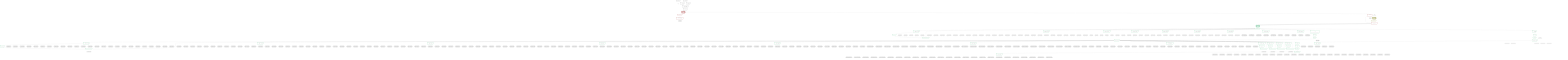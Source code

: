graph TD
    classDef path fill:#eee,stroke:#000
    classDef plan fill:#fff,stroke-width:3px
    classDef itemplan fill:#fff,stroke-width:6px
    classDef sideeffectplan fill:#f00,stroke-width:6px

    %% subgraph fields
    P1{{"~"}}:::path
    P2[/">people"\]:::path
    P3>">people[]"]:::path
    P2 -.- P3
    P4([">pe…e[]>username"]):::path
    %% P3 -.-> P4
    P5[/">pe…e[]>items"\]:::path
    P6>">pe…e[]>items[]"]:::path
    P5 -.- P6
    P7{{">pe…e[]>items[]>parent"}}:::path
    P8([">pe…e[]>items[]>parent>id"]):::path
    %% P7 -.-> P8
    P9([">pe…e[]>items[]>parent>type"]):::path
    %% P7 -.-> P9
    P10([">pe…e[]>items[]>parent>type2"]):::path
    %% P7 -.-> P10
    P11{{">pe…e[]>items[]>parent>author"}}:::path
    P12([">pe…e[]>items[]>parent>author>username"]):::path
    %% P11 -.-> P12
    %% P7 -.-> P11
    P13([">pe…e[]>items[]>parent>position"]):::path
    %% P7 -.-> P13
    P14([">pe…e[]>items[]>parent>createdAt"]):::path
    %% P7 -.-> P14
    P15([">pe…e[]>items[]>parent>updatedAt"]):::path
    %% P7 -.-> P15
    P16([">pe…e[]>items[]>parent>isExplicitlyArchived"]):::path
    %% P7 -.-> P16
    P17([">pe…e[]>items[]>parent>archivedAt"]):::path
    %% P7 -.-> P17
    P18([">pe…e[]>items[]>parent>id"]):::path
    %% P7 -.-> P18
    P19([">pe…e[]>items[]>parent>type"]):::path
    %% P7 -.-> P19
    P20([">pe…e[]>items[]>parent>type2"]):::path
    %% P7 -.-> P20
    P21{{">pe…e[]>items[]>parent>author"}}:::path
    P22([">pe…e[]>items[]>parent>author>username"]):::path
    %% P21 -.-> P22
    %% P7 -.-> P21
    P23([">pe…e[]>items[]>parent>position"]):::path
    %% P7 -.-> P23
    P24([">pe…e[]>items[]>parent>createdAt"]):::path
    %% P7 -.-> P24
    P25([">pe…e[]>items[]>parent>updatedAt"]):::path
    %% P7 -.-> P25
    P26([">pe…e[]>items[]>parent>isExplicitlyArchived"]):::path
    %% P7 -.-> P26
    P27([">pe…e[]>items[]>parent>archivedAt"]):::path
    %% P7 -.-> P27
    P28([">pe…e[]>items[]>parent>id"]):::path
    %% P7 -.-> P28
    P29([">pe…e[]>items[]>parent>type"]):::path
    %% P7 -.-> P29
    P30([">pe…e[]>items[]>parent>type2"]):::path
    %% P7 -.-> P30
    P31{{">pe…e[]>items[]>parent>author"}}:::path
    P32([">pe…e[]>items[]>parent>author>username"]):::path
    %% P31 -.-> P32
    %% P7 -.-> P31
    P33([">pe…e[]>items[]>parent>position"]):::path
    %% P7 -.-> P33
    P34([">pe…e[]>items[]>parent>createdAt"]):::path
    %% P7 -.-> P34
    P35([">pe…e[]>items[]>parent>updatedAt"]):::path
    %% P7 -.-> P35
    P36([">pe…e[]>items[]>parent>isExplicitlyArchived"]):::path
    %% P7 -.-> P36
    P37([">pe…e[]>items[]>parent>archivedAt"]):::path
    %% P7 -.-> P37
    P38([">pe…e[]>items[]>parent>id"]):::path
    %% P7 -.-> P38
    P39([">pe…e[]>items[]>parent>type"]):::path
    %% P7 -.-> P39
    P40([">pe…e[]>items[]>parent>type2"]):::path
    %% P7 -.-> P40
    P41{{">pe…e[]>items[]>parent>author"}}:::path
    P42([">pe…e[]>items[]>parent>author>username"]):::path
    %% P41 -.-> P42
    %% P7 -.-> P41
    P43([">pe…e[]>items[]>parent>position"]):::path
    %% P7 -.-> P43
    P44([">pe…e[]>items[]>parent>createdAt"]):::path
    %% P7 -.-> P44
    P45([">pe…e[]>items[]>parent>updatedAt"]):::path
    %% P7 -.-> P45
    P46([">pe…e[]>items[]>parent>isExplicitlyArchived"]):::path
    %% P7 -.-> P46
    P47([">pe…e[]>items[]>parent>archivedAt"]):::path
    %% P7 -.-> P47
    P48([">pe…e[]>items[]>parent>id"]):::path
    %% P7 -.-> P48
    P49([">pe…e[]>items[]>parent>type"]):::path
    %% P7 -.-> P49
    P50([">pe…e[]>items[]>parent>type2"]):::path
    %% P7 -.-> P50
    P51{{">pe…e[]>items[]>parent>author"}}:::path
    P52([">pe…e[]>items[]>parent>author>username"]):::path
    %% P51 -.-> P52
    %% P7 -.-> P51
    P53([">pe…e[]>items[]>parent>position"]):::path
    %% P7 -.-> P53
    P54([">pe…e[]>items[]>parent>createdAt"]):::path
    %% P7 -.-> P54
    P55([">pe…e[]>items[]>parent>updatedAt"]):::path
    %% P7 -.-> P55
    P56([">pe…e[]>items[]>parent>isExplicitlyArchived"]):::path
    %% P7 -.-> P56
    P57([">pe…e[]>items[]>parent>archivedAt"]):::path
    %% P7 -.-> P57
    %% P6 -.-> P7
    P58([">pe…e[]>items[]>id"]):::path
    %% P6 -.-> P58
    P59([">pe…e[]>items[]>type"]):::path
    %% P6 -.-> P59
    P60([">pe…e[]>items[]>type2"]):::path
    %% P6 -.-> P60
    P61{{">pe…e[]>items[]>author"}}:::path
    P62([">pe…e[]>items[]>author>username"]):::path
    %% P61 -.-> P62
    %% P6 -.-> P61
    P63([">pe…e[]>items[]>position"]):::path
    %% P6 -.-> P63
    P64([">pe…e[]>items[]>createdAt"]):::path
    %% P6 -.-> P64
    P65([">pe…e[]>items[]>updatedAt"]):::path
    %% P6 -.-> P65
    P66([">pe…e[]>items[]>isExplicitlyArchived"]):::path
    %% P6 -.-> P66
    P67([">pe…e[]>items[]>archivedAt"]):::path
    %% P6 -.-> P67
    P68{{">pe…e[]>items[]>parent"}}:::path
    P69([">pe…e[]>items[]>parent>id"]):::path
    %% P68 -.-> P69
    P70([">pe…e[]>items[]>parent>type"]):::path
    %% P68 -.-> P70
    P71([">pe…e[]>items[]>parent>type2"]):::path
    %% P68 -.-> P71
    P72{{">pe…e[]>items[]>parent>author"}}:::path
    P73([">pe…e[]>items[]>parent>author>username"]):::path
    %% P72 -.-> P73
    %% P68 -.-> P72
    P74([">pe…e[]>items[]>parent>position"]):::path
    %% P68 -.-> P74
    P75([">pe…e[]>items[]>parent>createdAt"]):::path
    %% P68 -.-> P75
    P76([">pe…e[]>items[]>parent>updatedAt"]):::path
    %% P68 -.-> P76
    P77([">pe…e[]>items[]>parent>isExplicitlyArchived"]):::path
    %% P68 -.-> P77
    P78([">pe…e[]>items[]>parent>archivedAt"]):::path
    %% P68 -.-> P78
    P79([">pe…e[]>items[]>parent>id"]):::path
    %% P68 -.-> P79
    P80([">pe…e[]>items[]>parent>type"]):::path
    %% P68 -.-> P80
    P81([">pe…e[]>items[]>parent>type2"]):::path
    %% P68 -.-> P81
    P82{{">pe…e[]>items[]>parent>author"}}:::path
    P83([">pe…e[]>items[]>parent>author>username"]):::path
    %% P82 -.-> P83
    %% P68 -.-> P82
    P84([">pe…e[]>items[]>parent>position"]):::path
    %% P68 -.-> P84
    P85([">pe…e[]>items[]>parent>createdAt"]):::path
    %% P68 -.-> P85
    P86([">pe…e[]>items[]>parent>updatedAt"]):::path
    %% P68 -.-> P86
    P87([">pe…e[]>items[]>parent>isExplicitlyArchived"]):::path
    %% P68 -.-> P87
    P88([">pe…e[]>items[]>parent>archivedAt"]):::path
    %% P68 -.-> P88
    P89([">pe…e[]>items[]>parent>id"]):::path
    %% P68 -.-> P89
    P90([">pe…e[]>items[]>parent>type"]):::path
    %% P68 -.-> P90
    P91([">pe…e[]>items[]>parent>type2"]):::path
    %% P68 -.-> P91
    P92{{">pe…e[]>items[]>parent>author"}}:::path
    P93([">pe…e[]>items[]>parent>author>username"]):::path
    %% P92 -.-> P93
    %% P68 -.-> P92
    P94([">pe…e[]>items[]>parent>position"]):::path
    %% P68 -.-> P94
    P95([">pe…e[]>items[]>parent>createdAt"]):::path
    %% P68 -.-> P95
    P96([">pe…e[]>items[]>parent>updatedAt"]):::path
    %% P68 -.-> P96
    P97([">pe…e[]>items[]>parent>isExplicitlyArchived"]):::path
    %% P68 -.-> P97
    P98([">pe…e[]>items[]>parent>archivedAt"]):::path
    %% P68 -.-> P98
    P99([">pe…e[]>items[]>parent>id"]):::path
    %% P68 -.-> P99
    P100([">pe…e[]>items[]>parent>type"]):::path
    %% P68 -.-> P100
    P101([">pe…e[]>items[]>parent>type2"]):::path
    %% P68 -.-> P101
    P102{{">pe…e[]>items[]>parent>author"}}:::path
    P103([">pe…e[]>items[]>parent>author>username"]):::path
    %% P102 -.-> P103
    %% P68 -.-> P102
    P104([">pe…e[]>items[]>parent>position"]):::path
    %% P68 -.-> P104
    P105([">pe…e[]>items[]>parent>createdAt"]):::path
    %% P68 -.-> P105
    P106([">pe…e[]>items[]>parent>updatedAt"]):::path
    %% P68 -.-> P106
    P107([">pe…e[]>items[]>parent>isExplicitlyArchived"]):::path
    %% P68 -.-> P107
    P108([">pe…e[]>items[]>parent>archivedAt"]):::path
    %% P68 -.-> P108
    P109([">pe…e[]>items[]>parent>id"]):::path
    %% P68 -.-> P109
    P110([">pe…e[]>items[]>parent>type"]):::path
    %% P68 -.-> P110
    P111([">pe…e[]>items[]>parent>type2"]):::path
    %% P68 -.-> P111
    P112{{">pe…e[]>items[]>parent>author"}}:::path
    P113([">pe…e[]>items[]>parent>author>username"]):::path
    %% P112 -.-> P113
    %% P68 -.-> P112
    P114([">pe…e[]>items[]>parent>position"]):::path
    %% P68 -.-> P114
    P115([">pe…e[]>items[]>parent>createdAt"]):::path
    %% P68 -.-> P115
    P116([">pe…e[]>items[]>parent>updatedAt"]):::path
    %% P68 -.-> P116
    P117([">pe…e[]>items[]>parent>isExplicitlyArchived"]):::path
    %% P68 -.-> P117
    P118([">pe…e[]>items[]>parent>archivedAt"]):::path
    %% P68 -.-> P118
    %% P6 -.-> P68
    P119([">pe…e[]>items[]>id"]):::path
    %% P6 -.-> P119
    P120([">pe…e[]>items[]>type"]):::path
    %% P6 -.-> P120
    P121([">pe…e[]>items[]>type2"]):::path
    %% P6 -.-> P121
    P122{{">pe…e[]>items[]>author"}}:::path
    P123([">pe…e[]>items[]>author>username"]):::path
    %% P122 -.-> P123
    %% P6 -.-> P122
    P124([">pe…e[]>items[]>position"]):::path
    %% P6 -.-> P124
    P125([">pe…e[]>items[]>createdAt"]):::path
    %% P6 -.-> P125
    P126([">pe…e[]>items[]>updatedAt"]):::path
    %% P6 -.-> P126
    P127([">pe…e[]>items[]>isExplicitlyArchived"]):::path
    %% P6 -.-> P127
    P128([">pe…e[]>items[]>archivedAt"]):::path
    %% P6 -.-> P128
    P129{{">pe…e[]>items[]>parent"}}:::path
    P130([">pe…e[]>items[]>parent>id"]):::path
    %% P129 -.-> P130
    P131([">pe…e[]>items[]>parent>type"]):::path
    %% P129 -.-> P131
    P132([">pe…e[]>items[]>parent>type2"]):::path
    %% P129 -.-> P132
    P133{{">pe…e[]>items[]>parent>author"}}:::path
    P134([">pe…e[]>items[]>parent>author>username"]):::path
    %% P133 -.-> P134
    %% P129 -.-> P133
    P135([">pe…e[]>items[]>parent>position"]):::path
    %% P129 -.-> P135
    P136([">pe…e[]>items[]>parent>createdAt"]):::path
    %% P129 -.-> P136
    P137([">pe…e[]>items[]>parent>updatedAt"]):::path
    %% P129 -.-> P137
    P138([">pe…e[]>items[]>parent>isExplicitlyArchived"]):::path
    %% P129 -.-> P138
    P139([">pe…e[]>items[]>parent>archivedAt"]):::path
    %% P129 -.-> P139
    P140([">pe…e[]>items[]>parent>id"]):::path
    %% P129 -.-> P140
    P141([">pe…e[]>items[]>parent>type"]):::path
    %% P129 -.-> P141
    P142([">pe…e[]>items[]>parent>type2"]):::path
    %% P129 -.-> P142
    P143{{">pe…e[]>items[]>parent>author"}}:::path
    P144([">pe…e[]>items[]>parent>author>username"]):::path
    %% P143 -.-> P144
    %% P129 -.-> P143
    P145([">pe…e[]>items[]>parent>position"]):::path
    %% P129 -.-> P145
    P146([">pe…e[]>items[]>parent>createdAt"]):::path
    %% P129 -.-> P146
    P147([">pe…e[]>items[]>parent>updatedAt"]):::path
    %% P129 -.-> P147
    P148([">pe…e[]>items[]>parent>isExplicitlyArchived"]):::path
    %% P129 -.-> P148
    P149([">pe…e[]>items[]>parent>archivedAt"]):::path
    %% P129 -.-> P149
    P150([">pe…e[]>items[]>parent>id"]):::path
    %% P129 -.-> P150
    P151([">pe…e[]>items[]>parent>type"]):::path
    %% P129 -.-> P151
    P152([">pe…e[]>items[]>parent>type2"]):::path
    %% P129 -.-> P152
    P153{{">pe…e[]>items[]>parent>author"}}:::path
    P154([">pe…e[]>items[]>parent>author>username"]):::path
    %% P153 -.-> P154
    %% P129 -.-> P153
    P155([">pe…e[]>items[]>parent>position"]):::path
    %% P129 -.-> P155
    P156([">pe…e[]>items[]>parent>createdAt"]):::path
    %% P129 -.-> P156
    P157([">pe…e[]>items[]>parent>updatedAt"]):::path
    %% P129 -.-> P157
    P158([">pe…e[]>items[]>parent>isExplicitlyArchived"]):::path
    %% P129 -.-> P158
    P159([">pe…e[]>items[]>parent>archivedAt"]):::path
    %% P129 -.-> P159
    P160([">pe…e[]>items[]>parent>id"]):::path
    %% P129 -.-> P160
    P161([">pe…e[]>items[]>parent>type"]):::path
    %% P129 -.-> P161
    P162([">pe…e[]>items[]>parent>type2"]):::path
    %% P129 -.-> P162
    P163{{">pe…e[]>items[]>parent>author"}}:::path
    P164([">pe…e[]>items[]>parent>author>username"]):::path
    %% P163 -.-> P164
    %% P129 -.-> P163
    P165([">pe…e[]>items[]>parent>position"]):::path
    %% P129 -.-> P165
    P166([">pe…e[]>items[]>parent>createdAt"]):::path
    %% P129 -.-> P166
    P167([">pe…e[]>items[]>parent>updatedAt"]):::path
    %% P129 -.-> P167
    P168([">pe…e[]>items[]>parent>isExplicitlyArchived"]):::path
    %% P129 -.-> P168
    P169([">pe…e[]>items[]>parent>archivedAt"]):::path
    %% P129 -.-> P169
    P170([">pe…e[]>items[]>parent>id"]):::path
    %% P129 -.-> P170
    P171([">pe…e[]>items[]>parent>type"]):::path
    %% P129 -.-> P171
    P172([">pe…e[]>items[]>parent>type2"]):::path
    %% P129 -.-> P172
    P173{{">pe…e[]>items[]>parent>author"}}:::path
    P174([">pe…e[]>items[]>parent>author>username"]):::path
    %% P173 -.-> P174
    %% P129 -.-> P173
    P175([">pe…e[]>items[]>parent>position"]):::path
    %% P129 -.-> P175
    P176([">pe…e[]>items[]>parent>createdAt"]):::path
    %% P129 -.-> P176
    P177([">pe…e[]>items[]>parent>updatedAt"]):::path
    %% P129 -.-> P177
    P178([">pe…e[]>items[]>parent>isExplicitlyArchived"]):::path
    %% P129 -.-> P178
    P179([">pe…e[]>items[]>parent>archivedAt"]):::path
    %% P129 -.-> P179
    %% P6 -.-> P129
    P180([">pe…e[]>items[]>id"]):::path
    %% P6 -.-> P180
    P181([">pe…e[]>items[]>type"]):::path
    %% P6 -.-> P181
    P182([">pe…e[]>items[]>type2"]):::path
    %% P6 -.-> P182
    P183{{">pe…e[]>items[]>author"}}:::path
    P184([">pe…e[]>items[]>author>username"]):::path
    %% P183 -.-> P184
    %% P6 -.-> P183
    P185([">pe…e[]>items[]>position"]):::path
    %% P6 -.-> P185
    P186([">pe…e[]>items[]>createdAt"]):::path
    %% P6 -.-> P186
    P187([">pe…e[]>items[]>updatedAt"]):::path
    %% P6 -.-> P187
    P188([">pe…e[]>items[]>isExplicitlyArchived"]):::path
    %% P6 -.-> P188
    P189([">pe…e[]>items[]>archivedAt"]):::path
    %% P6 -.-> P189
    P190{{">pe…e[]>items[]>parent"}}:::path
    P191([">pe…e[]>items[]>parent>id"]):::path
    %% P190 -.-> P191
    P192([">pe…e[]>items[]>parent>type"]):::path
    %% P190 -.-> P192
    P193([">pe…e[]>items[]>parent>type2"]):::path
    %% P190 -.-> P193
    P194{{">pe…e[]>items[]>parent>author"}}:::path
    P195([">pe…e[]>items[]>parent>author>username"]):::path
    %% P194 -.-> P195
    %% P190 -.-> P194
    P196([">pe…e[]>items[]>parent>position"]):::path
    %% P190 -.-> P196
    P197([">pe…e[]>items[]>parent>createdAt"]):::path
    %% P190 -.-> P197
    P198([">pe…e[]>items[]>parent>updatedAt"]):::path
    %% P190 -.-> P198
    P199([">pe…e[]>items[]>parent>isExplicitlyArchived"]):::path
    %% P190 -.-> P199
    P200([">pe…e[]>items[]>parent>archivedAt"]):::path
    %% P190 -.-> P200
    P201([">pe…e[]>items[]>parent>id"]):::path
    %% P190 -.-> P201
    P202([">pe…e[]>items[]>parent>type"]):::path
    %% P190 -.-> P202
    P203([">pe…e[]>items[]>parent>type2"]):::path
    %% P190 -.-> P203
    P204{{">pe…e[]>items[]>parent>author"}}:::path
    P205([">pe…e[]>items[]>parent>author>username"]):::path
    %% P204 -.-> P205
    %% P190 -.-> P204
    P206([">pe…e[]>items[]>parent>position"]):::path
    %% P190 -.-> P206
    P207([">pe…e[]>items[]>parent>createdAt"]):::path
    %% P190 -.-> P207
    P208([">pe…e[]>items[]>parent>updatedAt"]):::path
    %% P190 -.-> P208
    P209([">pe…e[]>items[]>parent>isExplicitlyArchived"]):::path
    %% P190 -.-> P209
    P210([">pe…e[]>items[]>parent>archivedAt"]):::path
    %% P190 -.-> P210
    P211([">pe…e[]>items[]>parent>id"]):::path
    %% P190 -.-> P211
    P212([">pe…e[]>items[]>parent>type"]):::path
    %% P190 -.-> P212
    P213([">pe…e[]>items[]>parent>type2"]):::path
    %% P190 -.-> P213
    P214{{">pe…e[]>items[]>parent>author"}}:::path
    P215([">pe…e[]>items[]>parent>author>username"]):::path
    %% P214 -.-> P215
    %% P190 -.-> P214
    P216([">pe…e[]>items[]>parent>position"]):::path
    %% P190 -.-> P216
    P217([">pe…e[]>items[]>parent>createdAt"]):::path
    %% P190 -.-> P217
    P218([">pe…e[]>items[]>parent>updatedAt"]):::path
    %% P190 -.-> P218
    P219([">pe…e[]>items[]>parent>isExplicitlyArchived"]):::path
    %% P190 -.-> P219
    P220([">pe…e[]>items[]>parent>archivedAt"]):::path
    %% P190 -.-> P220
    P221([">pe…e[]>items[]>parent>id"]):::path
    %% P190 -.-> P221
    P222([">pe…e[]>items[]>parent>type"]):::path
    %% P190 -.-> P222
    P223([">pe…e[]>items[]>parent>type2"]):::path
    %% P190 -.-> P223
    P224{{">pe…e[]>items[]>parent>author"}}:::path
    P225([">pe…e[]>items[]>parent>author>username"]):::path
    %% P224 -.-> P225
    %% P190 -.-> P224
    P226([">pe…e[]>items[]>parent>position"]):::path
    %% P190 -.-> P226
    P227([">pe…e[]>items[]>parent>createdAt"]):::path
    %% P190 -.-> P227
    P228([">pe…e[]>items[]>parent>updatedAt"]):::path
    %% P190 -.-> P228
    P229([">pe…e[]>items[]>parent>isExplicitlyArchived"]):::path
    %% P190 -.-> P229
    P230([">pe…e[]>items[]>parent>archivedAt"]):::path
    %% P190 -.-> P230
    P231([">pe…e[]>items[]>parent>id"]):::path
    %% P190 -.-> P231
    P232([">pe…e[]>items[]>parent>type"]):::path
    %% P190 -.-> P232
    P233([">pe…e[]>items[]>parent>type2"]):::path
    %% P190 -.-> P233
    P234{{">pe…e[]>items[]>parent>author"}}:::path
    P235([">pe…e[]>items[]>parent>author>username"]):::path
    %% P234 -.-> P235
    %% P190 -.-> P234
    P236([">pe…e[]>items[]>parent>position"]):::path
    %% P190 -.-> P236
    P237([">pe…e[]>items[]>parent>createdAt"]):::path
    %% P190 -.-> P237
    P238([">pe…e[]>items[]>parent>updatedAt"]):::path
    %% P190 -.-> P238
    P239([">pe…e[]>items[]>parent>isExplicitlyArchived"]):::path
    %% P190 -.-> P239
    P240([">pe…e[]>items[]>parent>archivedAt"]):::path
    %% P190 -.-> P240
    %% P6 -.-> P190
    P241([">pe…e[]>items[]>id"]):::path
    %% P6 -.-> P241
    P242([">pe…e[]>items[]>type"]):::path
    %% P6 -.-> P242
    P243([">pe…e[]>items[]>type2"]):::path
    %% P6 -.-> P243
    P244{{">pe…e[]>items[]>author"}}:::path
    P245([">pe…e[]>items[]>author>username"]):::path
    %% P244 -.-> P245
    %% P6 -.-> P244
    P246([">pe…e[]>items[]>position"]):::path
    %% P6 -.-> P246
    P247([">pe…e[]>items[]>createdAt"]):::path
    %% P6 -.-> P247
    P248([">pe…e[]>items[]>updatedAt"]):::path
    %% P6 -.-> P248
    P249([">pe…e[]>items[]>isExplicitlyArchived"]):::path
    %% P6 -.-> P249
    P250([">pe…e[]>items[]>archivedAt"]):::path
    %% P6 -.-> P250
    P251{{">pe…e[]>items[]>parent"}}:::path
    P252([">pe…e[]>items[]>parent>id"]):::path
    %% P251 -.-> P252
    P253([">pe…e[]>items[]>parent>type"]):::path
    %% P251 -.-> P253
    P254([">pe…e[]>items[]>parent>type2"]):::path
    %% P251 -.-> P254
    P255{{">pe…e[]>items[]>parent>author"}}:::path
    P256([">pe…e[]>items[]>parent>author>username"]):::path
    %% P255 -.-> P256
    %% P251 -.-> P255
    P257([">pe…e[]>items[]>parent>position"]):::path
    %% P251 -.-> P257
    P258([">pe…e[]>items[]>parent>createdAt"]):::path
    %% P251 -.-> P258
    P259([">pe…e[]>items[]>parent>updatedAt"]):::path
    %% P251 -.-> P259
    P260([">pe…e[]>items[]>parent>isExplicitlyArchived"]):::path
    %% P251 -.-> P260
    P261([">pe…e[]>items[]>parent>archivedAt"]):::path
    %% P251 -.-> P261
    P262([">pe…e[]>items[]>parent>id"]):::path
    %% P251 -.-> P262
    P263([">pe…e[]>items[]>parent>type"]):::path
    %% P251 -.-> P263
    P264([">pe…e[]>items[]>parent>type2"]):::path
    %% P251 -.-> P264
    P265{{">pe…e[]>items[]>parent>author"}}:::path
    P266([">pe…e[]>items[]>parent>author>username"]):::path
    %% P265 -.-> P266
    %% P251 -.-> P265
    P267([">pe…e[]>items[]>parent>position"]):::path
    %% P251 -.-> P267
    P268([">pe…e[]>items[]>parent>createdAt"]):::path
    %% P251 -.-> P268
    P269([">pe…e[]>items[]>parent>updatedAt"]):::path
    %% P251 -.-> P269
    P270([">pe…e[]>items[]>parent>isExplicitlyArchived"]):::path
    %% P251 -.-> P270
    P271([">pe…e[]>items[]>parent>archivedAt"]):::path
    %% P251 -.-> P271
    P272([">pe…e[]>items[]>parent>id"]):::path
    %% P251 -.-> P272
    P273([">pe…e[]>items[]>parent>type"]):::path
    %% P251 -.-> P273
    P274([">pe…e[]>items[]>parent>type2"]):::path
    %% P251 -.-> P274
    P275{{">pe…e[]>items[]>parent>author"}}:::path
    P276([">pe…e[]>items[]>parent>author>username"]):::path
    %% P275 -.-> P276
    %% P251 -.-> P275
    P277([">pe…e[]>items[]>parent>position"]):::path
    %% P251 -.-> P277
    P278([">pe…e[]>items[]>parent>createdAt"]):::path
    %% P251 -.-> P278
    P279([">pe…e[]>items[]>parent>updatedAt"]):::path
    %% P251 -.-> P279
    P280([">pe…e[]>items[]>parent>isExplicitlyArchived"]):::path
    %% P251 -.-> P280
    P281([">pe…e[]>items[]>parent>archivedAt"]):::path
    %% P251 -.-> P281
    P282([">pe…e[]>items[]>parent>id"]):::path
    %% P251 -.-> P282
    P283([">pe…e[]>items[]>parent>type"]):::path
    %% P251 -.-> P283
    P284([">pe…e[]>items[]>parent>type2"]):::path
    %% P251 -.-> P284
    P285{{">pe…e[]>items[]>parent>author"}}:::path
    P286([">pe…e[]>items[]>parent>author>username"]):::path
    %% P285 -.-> P286
    %% P251 -.-> P285
    P287([">pe…e[]>items[]>parent>position"]):::path
    %% P251 -.-> P287
    P288([">pe…e[]>items[]>parent>createdAt"]):::path
    %% P251 -.-> P288
    P289([">pe…e[]>items[]>parent>updatedAt"]):::path
    %% P251 -.-> P289
    P290([">pe…e[]>items[]>parent>isExplicitlyArchived"]):::path
    %% P251 -.-> P290
    P291([">pe…e[]>items[]>parent>archivedAt"]):::path
    %% P251 -.-> P291
    P292([">pe…e[]>items[]>parent>id"]):::path
    %% P251 -.-> P292
    P293([">pe…e[]>items[]>parent>type"]):::path
    %% P251 -.-> P293
    P294([">pe…e[]>items[]>parent>type2"]):::path
    %% P251 -.-> P294
    P295{{">pe…e[]>items[]>parent>author"}}:::path
    P296([">pe…e[]>items[]>parent>author>username"]):::path
    %% P295 -.-> P296
    %% P251 -.-> P295
    P297([">pe…e[]>items[]>parent>position"]):::path
    %% P251 -.-> P297
    P298([">pe…e[]>items[]>parent>createdAt"]):::path
    %% P251 -.-> P298
    P299([">pe…e[]>items[]>parent>updatedAt"]):::path
    %% P251 -.-> P299
    P300([">pe…e[]>items[]>parent>isExplicitlyArchived"]):::path
    %% P251 -.-> P300
    P301([">pe…e[]>items[]>parent>archivedAt"]):::path
    %% P251 -.-> P301
    %% P6 -.-> P251
    P302([">pe…e[]>items[]>id"]):::path
    %% P6 -.-> P302
    P303([">pe…e[]>items[]>type"]):::path
    %% P6 -.-> P303
    P304([">pe…e[]>items[]>type2"]):::path
    %% P6 -.-> P304
    P305{{">pe…e[]>items[]>author"}}:::path
    P306([">pe…e[]>items[]>author>username"]):::path
    %% P305 -.-> P306
    %% P6 -.-> P305
    P307([">pe…e[]>items[]>position"]):::path
    %% P6 -.-> P307
    P308([">pe…e[]>items[]>createdAt"]):::path
    %% P6 -.-> P308
    P309([">pe…e[]>items[]>updatedAt"]):::path
    %% P6 -.-> P309
    P310([">pe…e[]>items[]>isExplicitlyArchived"]):::path
    %% P6 -.-> P310
    P311([">pe…e[]>items[]>archivedAt"]):::path
    %% P6 -.-> P311
    %% P3 -.-> P5
    %% P1 -.-> P2
    %% end

    %% define plans
    __Value_3["__Value[_3∈0]<br /><context>"]:::plan
    __Value_5["__Value[_5∈0]<br /><rootValue>"]:::plan
    PgSelect_7["PgSelect[_7∈0]<br /><people>"]:::plan
    __Item_11>"__Item[_11∈1]<br /><_7>"]:::itemplan
    PgSelectSingle_12["PgSelectSingle[_12∈1]<br /><people>"]:::plan
    PgClassExpression_13["PgClassExpression[_13∈1]<br /><__people__.#quot;username#quot;>"]:::plan
    __ListTransform_19["__ListTransform[_19∈1]<br /><each:_15>"]:::plan
    __Item_20>"__Item[_20∈2]<br /><_563>"]:::itemplan
    PgSelectSingle_21["PgSelectSingle[_21∈2]<br /><single_table_items>"]:::plan
    __Item_22>"__Item[_22∈3]<br /><_19>"]:::itemplan
    PgSelectSingle_23["PgSelectSingle[_23∈3]<br /><single_table_items>"]:::plan
    PgClassExpression_24["PgClassExpression[_24∈3]<br /><__single_t...s__.#quot;type#quot;>"]:::plan
    Lambda_25["Lambda[_25∈3]"]:::plan
    PgSingleTablePolymorphic_26["PgSingleTablePolymorphic[_26∈3]"]:::plan
    PgClassExpression_27["PgClassExpression[_27∈3]<br /><__single_t...parent_id#quot;>"]:::plan
    First_32["First[_32∈3]"]:::plan
    PgSelectSingle_33["PgSelectSingle[_33∈3]<br /><single_table_items>"]:::plan
    PgClassExpression_34["PgClassExpression[_34∈3]<br /><__single_t...s__.#quot;type#quot;>"]:::plan
    Lambda_35["Lambda[_35∈3]"]:::plan
    PgSingleTablePolymorphic_36["PgSingleTablePolymorphic[_36∈3]"]:::plan
    PgClassExpression_39["PgClassExpression[_39∈3]<br /><__single_t...__.#quot;type2#quot;>"]:::plan
    First_45["First[_45∈3]"]:::plan
    PgSelectSingle_46["PgSelectSingle[_46∈3]<br /><people>"]:::plan
    PgClassExpression_47["PgClassExpression[_47∈3]<br /><__people__.#quot;username#quot;>"]:::plan
    PgClassExpression_48["PgClassExpression[_48∈3]<br /><__single_t...#quot;position#quot;>"]:::plan
    PgClassExpression_49["PgClassExpression[_49∈3]<br /><__single_t...reated_at#quot;>"]:::plan
    PgClassExpression_50["PgClassExpression[_50∈3]<br /><__single_t...pdated_at#quot;>"]:::plan
    PgClassExpression_51["PgClassExpression[_51∈3]<br /><__single_t..._archived#quot;>"]:::plan
    PgClassExpression_52["PgClassExpression[_52∈3]<br /><__single_t...chived_at#quot;>"]:::plan
    PgClassExpression_117["PgClassExpression[_117∈3]<br /><__single_t...ems__.#quot;id#quot;>"]:::plan
    PgClassExpression_119["PgClassExpression[_119∈3]<br /><__single_t...__.#quot;type2#quot;>"]:::plan
    First_125["First[_125∈3]"]:::plan
    PgSelectSingle_126["PgSelectSingle[_126∈3]<br /><people>"]:::plan
    PgClassExpression_127["PgClassExpression[_127∈3]<br /><__people__.#quot;username#quot;>"]:::plan
    PgClassExpression_128["PgClassExpression[_128∈3]<br /><__single_t...#quot;position#quot;>"]:::plan
    PgClassExpression_129["PgClassExpression[_129∈3]<br /><__single_t...reated_at#quot;>"]:::plan
    PgClassExpression_130["PgClassExpression[_130∈3]<br /><__single_t...pdated_at#quot;>"]:::plan
    PgClassExpression_131["PgClassExpression[_131∈3]<br /><__single_t..._archived#quot;>"]:::plan
    PgClassExpression_132["PgClassExpression[_132∈3]<br /><__single_t...chived_at#quot;>"]:::plan
    PgClassExpression_140["PgClassExpression[_140∈3]<br /><__single_t...s__.#quot;type#quot;>"]:::plan
    Lambda_141["Lambda[_141∈3]"]:::plan
    PgSingleTablePolymorphic_142["PgSingleTablePolymorphic[_142∈3]"]:::plan
    PgClassExpression_246["PgClassExpression[_246∈3]<br /><__single_t...s__.#quot;type#quot;>"]:::plan
    Lambda_247["Lambda[_247∈3]"]:::plan
    PgSingleTablePolymorphic_248["PgSingleTablePolymorphic[_248∈3]"]:::plan
    PgClassExpression_352["PgClassExpression[_352∈3]<br /><__single_t...s__.#quot;type#quot;>"]:::plan
    Lambda_353["Lambda[_353∈3]"]:::plan
    PgSingleTablePolymorphic_354["PgSingleTablePolymorphic[_354∈3]"]:::plan
    PgClassExpression_458["PgClassExpression[_458∈3]<br /><__single_t...s__.#quot;type#quot;>"]:::plan
    Lambda_459["Lambda[_459∈3]"]:::plan
    PgSingleTablePolymorphic_460["PgSingleTablePolymorphic[_460∈3]"]:::plan
    Access_546["Access[_546∈0]<br /><_3.pgSettings>"]:::plan
    Access_547["Access[_547∈0]<br /><_3.withPgClient>"]:::plan
    Object_548["Object[_548∈0]<br /><{pgSettings,withPgClient}>"]:::plan
    Map_557["Map[_557∈3]<br /><_33:{#quot;0#quot;:2}>"]:::plan
    List_558["List[_558∈3]<br /><_557>"]:::plan
    Map_559["Map[_559∈3]<br /><_23:{#quot;0#quot;:1,#quot;1#quot;:2,#quot;2#quot;:3,#quot;3#quot;:4,#quot;4#quot;:5,#quot;5#quot;:6,#quot;6#quot;:7,#quot;7#quot;:8}>"]:::plan
    List_560["List[_560∈3]<br /><_559>"]:::plan
    Map_561["Map[_561∈3]<br /><_23:{#quot;0#quot;:12}>"]:::plan
    List_562["List[_562∈3]<br /><_561>"]:::plan
    Access_563["Access[_563∈1]<br /><_11.1>"]:::plan

    %% plan dependencies
    Object_548 --> PgSelect_7
    PgSelect_7 ==> __Item_11
    __Item_11 --> PgSelectSingle_12
    PgSelectSingle_12 --> PgClassExpression_13
    Access_563 --> __ListTransform_19
    PgSelectSingle_21 -.-> __ListTransform_19
    Access_563 -.-> __Item_20
    __Item_20 --> PgSelectSingle_21
    __ListTransform_19 ==> __Item_22
    __Item_22 --> PgSelectSingle_23
    PgSelectSingle_23 --> PgClassExpression_24
    PgClassExpression_24 --> Lambda_25
    Lambda_25 --> PgSingleTablePolymorphic_26
    PgSelectSingle_23 --> PgSingleTablePolymorphic_26
    PgSelectSingle_23 --> PgClassExpression_27
    List_560 --> First_32
    First_32 --> PgSelectSingle_33
    PgSelectSingle_33 --> PgClassExpression_34
    PgClassExpression_34 --> Lambda_35
    Lambda_35 --> PgSingleTablePolymorphic_36
    PgSelectSingle_33 --> PgSingleTablePolymorphic_36
    PgSelectSingle_33 --> PgClassExpression_39
    List_558 --> First_45
    First_45 --> PgSelectSingle_46
    PgSelectSingle_46 --> PgClassExpression_47
    PgSelectSingle_33 --> PgClassExpression_48
    PgSelectSingle_33 --> PgClassExpression_49
    PgSelectSingle_33 --> PgClassExpression_50
    PgSelectSingle_33 --> PgClassExpression_51
    PgSelectSingle_33 --> PgClassExpression_52
    PgSelectSingle_23 --> PgClassExpression_117
    PgSelectSingle_23 --> PgClassExpression_119
    List_562 --> First_125
    First_125 --> PgSelectSingle_126
    PgSelectSingle_126 --> PgClassExpression_127
    PgSelectSingle_23 --> PgClassExpression_128
    PgSelectSingle_23 --> PgClassExpression_129
    PgSelectSingle_23 --> PgClassExpression_130
    PgSelectSingle_23 --> PgClassExpression_131
    PgSelectSingle_23 --> PgClassExpression_132
    PgSelectSingle_33 --> PgClassExpression_140
    PgClassExpression_140 --> Lambda_141
    Lambda_141 --> PgSingleTablePolymorphic_142
    PgSelectSingle_33 --> PgSingleTablePolymorphic_142
    PgSelectSingle_33 --> PgClassExpression_246
    PgClassExpression_246 --> Lambda_247
    Lambda_247 --> PgSingleTablePolymorphic_248
    PgSelectSingle_33 --> PgSingleTablePolymorphic_248
    PgSelectSingle_33 --> PgClassExpression_352
    PgClassExpression_352 --> Lambda_353
    Lambda_353 --> PgSingleTablePolymorphic_354
    PgSelectSingle_33 --> PgSingleTablePolymorphic_354
    PgSelectSingle_33 --> PgClassExpression_458
    PgClassExpression_458 --> Lambda_459
    Lambda_459 --> PgSingleTablePolymorphic_460
    PgSelectSingle_33 --> PgSingleTablePolymorphic_460
    __Value_3 --> Access_546
    __Value_3 --> Access_547
    Access_546 --> Object_548
    Access_547 --> Object_548
    PgSelectSingle_33 --> Map_557
    Map_557 --> List_558
    PgSelectSingle_23 --> Map_559
    Map_559 --> List_560
    PgSelectSingle_23 --> Map_561
    Map_561 --> List_562
    __Item_11 --> Access_563

    %% plan-to-path relationships
    __Value_5 -.-> P1
    PgSelect_7 -.-> P2
    PgSelectSingle_12 -.-> P3
    PgClassExpression_13 -.-> P4
    __ListTransform_19 -.-> P5
    PgSingleTablePolymorphic_26 -.-> P6
    PgSingleTablePolymorphic_36 -.-> P7
    PgClassExpression_27 -.-> P8
    PgClassExpression_34 -.-> P9
    PgClassExpression_39 -.-> P10
    PgSelectSingle_46 -.-> P11
    PgClassExpression_47 -.-> P12
    PgClassExpression_48 -.-> P13
    PgClassExpression_49 -.-> P14
    PgClassExpression_50 -.-> P15
    PgClassExpression_51 -.-> P16
    PgClassExpression_52 -.-> P17
    PgClassExpression_27 -.-> P18
    PgClassExpression_34 -.-> P19
    PgClassExpression_39 -.-> P20
    PgSelectSingle_46 -.-> P21
    PgClassExpression_47 -.-> P22
    PgClassExpression_48 -.-> P23
    PgClassExpression_49 -.-> P24
    PgClassExpression_50 -.-> P25
    PgClassExpression_51 -.-> P26
    PgClassExpression_52 -.-> P27
    PgClassExpression_27 -.-> P28
    PgClassExpression_34 -.-> P29
    PgClassExpression_39 -.-> P30
    PgSelectSingle_46 -.-> P31
    PgClassExpression_47 -.-> P32
    PgClassExpression_48 -.-> P33
    PgClassExpression_49 -.-> P34
    PgClassExpression_50 -.-> P35
    PgClassExpression_51 -.-> P36
    PgClassExpression_52 -.-> P37
    PgClassExpression_27 -.-> P38
    PgClassExpression_34 -.-> P39
    PgClassExpression_39 -.-> P40
    PgSelectSingle_46 -.-> P41
    PgClassExpression_47 -.-> P42
    PgClassExpression_48 -.-> P43
    PgClassExpression_49 -.-> P44
    PgClassExpression_50 -.-> P45
    PgClassExpression_51 -.-> P46
    PgClassExpression_52 -.-> P47
    PgClassExpression_27 -.-> P48
    PgClassExpression_34 -.-> P49
    PgClassExpression_39 -.-> P50
    PgSelectSingle_46 -.-> P51
    PgClassExpression_47 -.-> P52
    PgClassExpression_48 -.-> P53
    PgClassExpression_49 -.-> P54
    PgClassExpression_50 -.-> P55
    PgClassExpression_51 -.-> P56
    PgClassExpression_52 -.-> P57
    PgClassExpression_117 -.-> P58
    PgClassExpression_24 -.-> P59
    PgClassExpression_119 -.-> P60
    PgSelectSingle_126 -.-> P61
    PgClassExpression_127 -.-> P62
    PgClassExpression_128 -.-> P63
    PgClassExpression_129 -.-> P64
    PgClassExpression_130 -.-> P65
    PgClassExpression_131 -.-> P66
    PgClassExpression_132 -.-> P67
    PgSingleTablePolymorphic_142 -.-> P68
    PgClassExpression_27 -.-> P69
    PgClassExpression_34 -.-> P70
    PgClassExpression_39 -.-> P71
    PgSelectSingle_46 -.-> P72
    PgClassExpression_47 -.-> P73
    PgClassExpression_48 -.-> P74
    PgClassExpression_49 -.-> P75
    PgClassExpression_50 -.-> P76
    PgClassExpression_51 -.-> P77
    PgClassExpression_52 -.-> P78
    PgClassExpression_27 -.-> P79
    PgClassExpression_34 -.-> P80
    PgClassExpression_39 -.-> P81
    PgSelectSingle_46 -.-> P82
    PgClassExpression_47 -.-> P83
    PgClassExpression_48 -.-> P84
    PgClassExpression_49 -.-> P85
    PgClassExpression_50 -.-> P86
    PgClassExpression_51 -.-> P87
    PgClassExpression_52 -.-> P88
    PgClassExpression_27 -.-> P89
    PgClassExpression_34 -.-> P90
    PgClassExpression_39 -.-> P91
    PgSelectSingle_46 -.-> P92
    PgClassExpression_47 -.-> P93
    PgClassExpression_48 -.-> P94
    PgClassExpression_49 -.-> P95
    PgClassExpression_50 -.-> P96
    PgClassExpression_51 -.-> P97
    PgClassExpression_52 -.-> P98
    PgClassExpression_27 -.-> P99
    PgClassExpression_34 -.-> P100
    PgClassExpression_39 -.-> P101
    PgSelectSingle_46 -.-> P102
    PgClassExpression_47 -.-> P103
    PgClassExpression_48 -.-> P104
    PgClassExpression_49 -.-> P105
    PgClassExpression_50 -.-> P106
    PgClassExpression_51 -.-> P107
    PgClassExpression_52 -.-> P108
    PgClassExpression_27 -.-> P109
    PgClassExpression_34 -.-> P110
    PgClassExpression_39 -.-> P111
    PgSelectSingle_46 -.-> P112
    PgClassExpression_47 -.-> P113
    PgClassExpression_48 -.-> P114
    PgClassExpression_49 -.-> P115
    PgClassExpression_50 -.-> P116
    PgClassExpression_51 -.-> P117
    PgClassExpression_52 -.-> P118
    PgClassExpression_117 -.-> P119
    PgClassExpression_24 -.-> P120
    PgClassExpression_119 -.-> P121
    PgSelectSingle_126 -.-> P122
    PgClassExpression_127 -.-> P123
    PgClassExpression_128 -.-> P124
    PgClassExpression_129 -.-> P125
    PgClassExpression_130 -.-> P126
    PgClassExpression_131 -.-> P127
    PgClassExpression_132 -.-> P128
    PgSingleTablePolymorphic_248 -.-> P129
    PgClassExpression_27 -.-> P130
    PgClassExpression_34 -.-> P131
    PgClassExpression_39 -.-> P132
    PgSelectSingle_46 -.-> P133
    PgClassExpression_47 -.-> P134
    PgClassExpression_48 -.-> P135
    PgClassExpression_49 -.-> P136
    PgClassExpression_50 -.-> P137
    PgClassExpression_51 -.-> P138
    PgClassExpression_52 -.-> P139
    PgClassExpression_27 -.-> P140
    PgClassExpression_34 -.-> P141
    PgClassExpression_39 -.-> P142
    PgSelectSingle_46 -.-> P143
    PgClassExpression_47 -.-> P144
    PgClassExpression_48 -.-> P145
    PgClassExpression_49 -.-> P146
    PgClassExpression_50 -.-> P147
    PgClassExpression_51 -.-> P148
    PgClassExpression_52 -.-> P149
    PgClassExpression_27 -.-> P150
    PgClassExpression_34 -.-> P151
    PgClassExpression_39 -.-> P152
    PgSelectSingle_46 -.-> P153
    PgClassExpression_47 -.-> P154
    PgClassExpression_48 -.-> P155
    PgClassExpression_49 -.-> P156
    PgClassExpression_50 -.-> P157
    PgClassExpression_51 -.-> P158
    PgClassExpression_52 -.-> P159
    PgClassExpression_27 -.-> P160
    PgClassExpression_34 -.-> P161
    PgClassExpression_39 -.-> P162
    PgSelectSingle_46 -.-> P163
    PgClassExpression_47 -.-> P164
    PgClassExpression_48 -.-> P165
    PgClassExpression_49 -.-> P166
    PgClassExpression_50 -.-> P167
    PgClassExpression_51 -.-> P168
    PgClassExpression_52 -.-> P169
    PgClassExpression_27 -.-> P170
    PgClassExpression_34 -.-> P171
    PgClassExpression_39 -.-> P172
    PgSelectSingle_46 -.-> P173
    PgClassExpression_47 -.-> P174
    PgClassExpression_48 -.-> P175
    PgClassExpression_49 -.-> P176
    PgClassExpression_50 -.-> P177
    PgClassExpression_51 -.-> P178
    PgClassExpression_52 -.-> P179
    PgClassExpression_117 -.-> P180
    PgClassExpression_24 -.-> P181
    PgClassExpression_119 -.-> P182
    PgSelectSingle_126 -.-> P183
    PgClassExpression_127 -.-> P184
    PgClassExpression_128 -.-> P185
    PgClassExpression_129 -.-> P186
    PgClassExpression_130 -.-> P187
    PgClassExpression_131 -.-> P188
    PgClassExpression_132 -.-> P189
    PgSingleTablePolymorphic_354 -.-> P190
    PgClassExpression_27 -.-> P191
    PgClassExpression_34 -.-> P192
    PgClassExpression_39 -.-> P193
    PgSelectSingle_46 -.-> P194
    PgClassExpression_47 -.-> P195
    PgClassExpression_48 -.-> P196
    PgClassExpression_49 -.-> P197
    PgClassExpression_50 -.-> P198
    PgClassExpression_51 -.-> P199
    PgClassExpression_52 -.-> P200
    PgClassExpression_27 -.-> P201
    PgClassExpression_34 -.-> P202
    PgClassExpression_39 -.-> P203
    PgSelectSingle_46 -.-> P204
    PgClassExpression_47 -.-> P205
    PgClassExpression_48 -.-> P206
    PgClassExpression_49 -.-> P207
    PgClassExpression_50 -.-> P208
    PgClassExpression_51 -.-> P209
    PgClassExpression_52 -.-> P210
    PgClassExpression_27 -.-> P211
    PgClassExpression_34 -.-> P212
    PgClassExpression_39 -.-> P213
    PgSelectSingle_46 -.-> P214
    PgClassExpression_47 -.-> P215
    PgClassExpression_48 -.-> P216
    PgClassExpression_49 -.-> P217
    PgClassExpression_50 -.-> P218
    PgClassExpression_51 -.-> P219
    PgClassExpression_52 -.-> P220
    PgClassExpression_27 -.-> P221
    PgClassExpression_34 -.-> P222
    PgClassExpression_39 -.-> P223
    PgSelectSingle_46 -.-> P224
    PgClassExpression_47 -.-> P225
    PgClassExpression_48 -.-> P226
    PgClassExpression_49 -.-> P227
    PgClassExpression_50 -.-> P228
    PgClassExpression_51 -.-> P229
    PgClassExpression_52 -.-> P230
    PgClassExpression_27 -.-> P231
    PgClassExpression_34 -.-> P232
    PgClassExpression_39 -.-> P233
    PgSelectSingle_46 -.-> P234
    PgClassExpression_47 -.-> P235
    PgClassExpression_48 -.-> P236
    PgClassExpression_49 -.-> P237
    PgClassExpression_50 -.-> P238
    PgClassExpression_51 -.-> P239
    PgClassExpression_52 -.-> P240
    PgClassExpression_117 -.-> P241
    PgClassExpression_24 -.-> P242
    PgClassExpression_119 -.-> P243
    PgSelectSingle_126 -.-> P244
    PgClassExpression_127 -.-> P245
    PgClassExpression_128 -.-> P246
    PgClassExpression_129 -.-> P247
    PgClassExpression_130 -.-> P248
    PgClassExpression_131 -.-> P249
    PgClassExpression_132 -.-> P250
    PgSingleTablePolymorphic_460 -.-> P251
    PgClassExpression_27 -.-> P252
    PgClassExpression_34 -.-> P253
    PgClassExpression_39 -.-> P254
    PgSelectSingle_46 -.-> P255
    PgClassExpression_47 -.-> P256
    PgClassExpression_48 -.-> P257
    PgClassExpression_49 -.-> P258
    PgClassExpression_50 -.-> P259
    PgClassExpression_51 -.-> P260
    PgClassExpression_52 -.-> P261
    PgClassExpression_27 -.-> P262
    PgClassExpression_34 -.-> P263
    PgClassExpression_39 -.-> P264
    PgSelectSingle_46 -.-> P265
    PgClassExpression_47 -.-> P266
    PgClassExpression_48 -.-> P267
    PgClassExpression_49 -.-> P268
    PgClassExpression_50 -.-> P269
    PgClassExpression_51 -.-> P270
    PgClassExpression_52 -.-> P271
    PgClassExpression_27 -.-> P272
    PgClassExpression_34 -.-> P273
    PgClassExpression_39 -.-> P274
    PgSelectSingle_46 -.-> P275
    PgClassExpression_47 -.-> P276
    PgClassExpression_48 -.-> P277
    PgClassExpression_49 -.-> P278
    PgClassExpression_50 -.-> P279
    PgClassExpression_51 -.-> P280
    PgClassExpression_52 -.-> P281
    PgClassExpression_27 -.-> P282
    PgClassExpression_34 -.-> P283
    PgClassExpression_39 -.-> P284
    PgSelectSingle_46 -.-> P285
    PgClassExpression_47 -.-> P286
    PgClassExpression_48 -.-> P287
    PgClassExpression_49 -.-> P288
    PgClassExpression_50 -.-> P289
    PgClassExpression_51 -.-> P290
    PgClassExpression_52 -.-> P291
    PgClassExpression_27 -.-> P292
    PgClassExpression_34 -.-> P293
    PgClassExpression_39 -.-> P294
    PgSelectSingle_46 -.-> P295
    PgClassExpression_47 -.-> P296
    PgClassExpression_48 -.-> P297
    PgClassExpression_49 -.-> P298
    PgClassExpression_50 -.-> P299
    PgClassExpression_51 -.-> P300
    PgClassExpression_52 -.-> P301
    PgClassExpression_117 -.-> P302
    PgClassExpression_24 -.-> P303
    PgClassExpression_119 -.-> P304
    PgSelectSingle_126 -.-> P305
    PgClassExpression_127 -.-> P306
    PgClassExpression_128 -.-> P307
    PgClassExpression_129 -.-> P308
    PgClassExpression_130 -.-> P309
    PgClassExpression_131 -.-> P310
    PgClassExpression_132 -.-> P311

    %% allocate buckets
    classDef bucket0 stroke:#696969
    class __Value_3,__Value_5,PgSelect_7,Access_546,Access_547,Object_548 bucket0
    classDef bucket1 stroke:#a52a2a
    class __Item_11,PgSelectSingle_12,PgClassExpression_13,__ListTransform_19,Access_563 bucket1
    classDef bucket2 stroke:#808000
    class __Item_20,PgSelectSingle_21 bucket2
    classDef bucket3 stroke:#3cb371
    class __Item_22,PgSelectSingle_23,PgClassExpression_24,Lambda_25,PgSingleTablePolymorphic_26,PgClassExpression_27,First_32,PgSelectSingle_33,PgClassExpression_34,Lambda_35,PgSingleTablePolymorphic_36,PgClassExpression_39,First_45,PgSelectSingle_46,PgClassExpression_47,PgClassExpression_48,PgClassExpression_49,PgClassExpression_50,PgClassExpression_51,PgClassExpression_52,PgClassExpression_117,PgClassExpression_119,First_125,PgSelectSingle_126,PgClassExpression_127,PgClassExpression_128,PgClassExpression_129,PgClassExpression_130,PgClassExpression_131,PgClassExpression_132,PgClassExpression_140,Lambda_141,PgSingleTablePolymorphic_142,PgClassExpression_246,Lambda_247,PgSingleTablePolymorphic_248,PgClassExpression_352,Lambda_353,PgSingleTablePolymorphic_354,PgClassExpression_458,Lambda_459,PgSingleTablePolymorphic_460,Map_557,List_558,Map_559,List_560,Map_561,List_562 bucket3